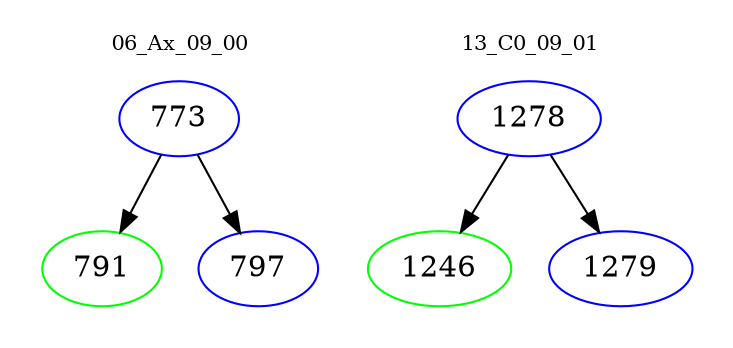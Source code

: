 digraph{
subgraph cluster_0 {
color = white
label = "06_Ax_09_00";
fontsize=10;
T0_773 [label="773", color="blue"]
T0_773 -> T0_791 [color="black"]
T0_791 [label="791", color="green"]
T0_773 -> T0_797 [color="black"]
T0_797 [label="797", color="blue"]
}
subgraph cluster_1 {
color = white
label = "13_C0_09_01";
fontsize=10;
T1_1278 [label="1278", color="blue"]
T1_1278 -> T1_1246 [color="black"]
T1_1246 [label="1246", color="green"]
T1_1278 -> T1_1279 [color="black"]
T1_1279 [label="1279", color="blue"]
}
}
